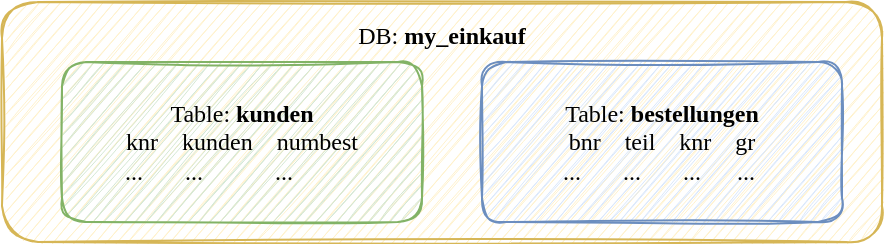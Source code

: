 <mxfile version="13.4.5" type="device"><diagram id="_aPFcHV_k0siZo965i3A" name="Page-1"><mxGraphModel dx="2966" dy="1734" grid="1" gridSize="10" guides="1" tooltips="1" connect="1" arrows="1" fold="1" page="1" pageScale="1" pageWidth="827" pageHeight="1169" math="0" shadow="0"><root><mxCell id="0"/><mxCell id="1" parent="0"/><mxCell id="SV8JNjgHeXvSx7pnZ-uT-11" value="DB: &lt;b&gt;my_einkauf&lt;/b&gt;&lt;br&gt;&lt;br&gt;&lt;br&gt;&lt;br&gt;&lt;br&gt;&lt;br&gt;&lt;br&gt;" style="rounded=1;whiteSpace=wrap;html=1;sketch=1;fillColor=#fff2cc;strokeColor=#d6b656;fillStyle=hachure;fontFamily=Comic Sans MS;" vertex="1" parent="1"><mxGeometry x="100" y="540" width="440" height="120" as="geometry"/></mxCell><mxCell id="SV8JNjgHeXvSx7pnZ-uT-9" value="Table: &lt;b&gt;kunden&lt;/b&gt;&lt;br&gt;knr&amp;nbsp; &amp;nbsp; kunden&amp;nbsp; &amp;nbsp; numbest&lt;br&gt;...&amp;nbsp; &amp;nbsp; &amp;nbsp; &amp;nbsp;...&amp;nbsp; &amp;nbsp; &amp;nbsp; &amp;nbsp;&amp;nbsp; &amp;nbsp; &amp;nbsp;...&amp;nbsp; &amp;nbsp; &amp;nbsp; &amp;nbsp; &amp;nbsp; &amp;nbsp;&lt;br&gt;&lt;span&gt;&lt;/span&gt;&lt;span&gt;&lt;/span&gt;" style="rounded=1;whiteSpace=wrap;html=1;sketch=1;fillColor=#d5e8d4;strokeColor=#82b366;fillStyle=hachure;fontFamily=Comic Sans MS;" vertex="1" parent="1"><mxGeometry x="130" y="570" width="180" height="80" as="geometry"/></mxCell><mxCell id="SV8JNjgHeXvSx7pnZ-uT-10" value="Table: &lt;b&gt;bestellungen&lt;/b&gt;&lt;br&gt;bnr&amp;nbsp; &amp;nbsp; teil&amp;nbsp; &amp;nbsp; knr&amp;nbsp; &amp;nbsp; gr&lt;br&gt;...&amp;nbsp; &amp;nbsp; &amp;nbsp; &amp;nbsp;...&amp;nbsp; &amp;nbsp; &amp;nbsp; &amp;nbsp;...&amp;nbsp; &amp;nbsp; &amp;nbsp; ...&amp;nbsp;" style="rounded=1;whiteSpace=wrap;html=1;sketch=1;fillColor=#dae8fc;strokeColor=#6c8ebf;fillStyle=hachure;fontFamily=Comic Sans MS;" vertex="1" parent="1"><mxGeometry x="340" y="570" width="180" height="80" as="geometry"/></mxCell></root></mxGraphModel></diagram></mxfile>
